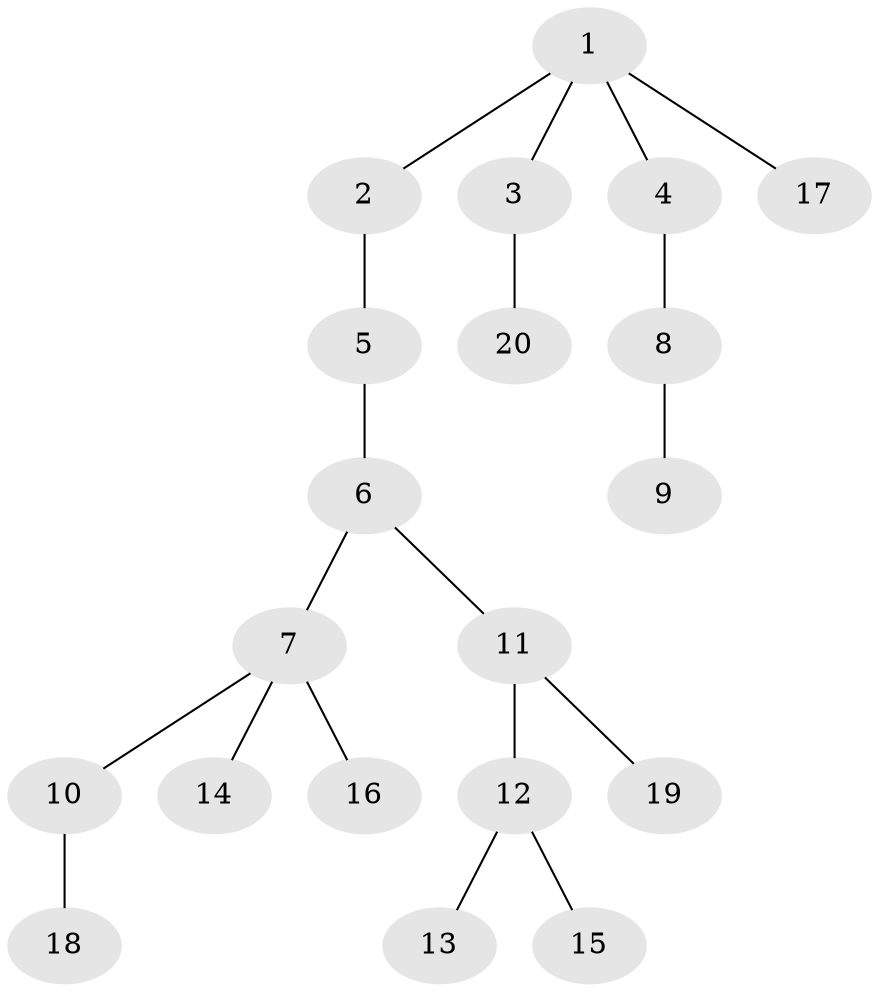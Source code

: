 // Generated by graph-tools (version 1.1) at 2025/46/02/15/25 05:46:28]
// undirected, 20 vertices, 19 edges
graph export_dot {
graph [start="1"]
  node [color=gray90,style=filled];
  1;
  2;
  3;
  4;
  5;
  6;
  7;
  8;
  9;
  10;
  11;
  12;
  13;
  14;
  15;
  16;
  17;
  18;
  19;
  20;
  1 -- 2;
  1 -- 3;
  1 -- 4;
  1 -- 17;
  2 -- 5;
  3 -- 20;
  4 -- 8;
  5 -- 6;
  6 -- 7;
  6 -- 11;
  7 -- 10;
  7 -- 14;
  7 -- 16;
  8 -- 9;
  10 -- 18;
  11 -- 12;
  11 -- 19;
  12 -- 13;
  12 -- 15;
}
